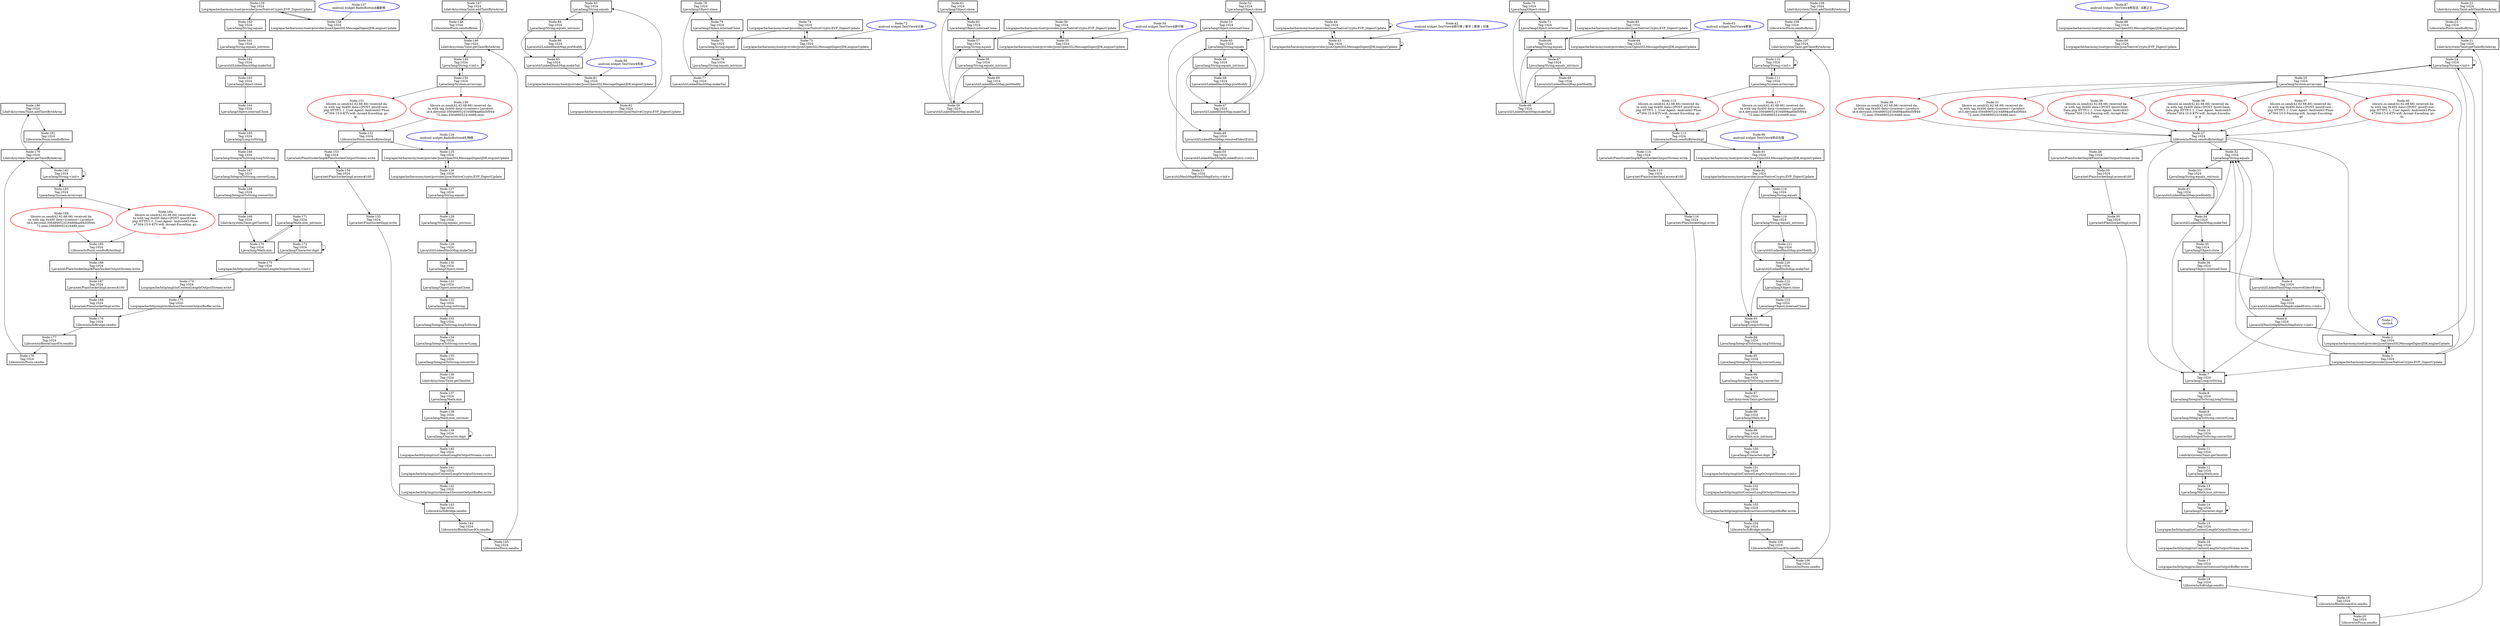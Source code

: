 digraph G {
N180 [shape=box,color=black,style=bold,label="Node:180\nTag:1024\nLdalvik/system/Taint;addTaintByteArray "];
N179 [shape=box,color=black,style=bold,label="Node:179\nTag:1024\nLdalvik/system/Taint;getTaintByteArray "];
N169 [shape=box,color=black,style=bold,label="Node:169\nTag:1024\nLdalvik/system/Taint;getTaintInt "];
N172 [shape=box,color=black,style=bold,label="Node:172\nTag:1024\nLjava/lang/Character;digit "];
N168 [shape=box,color=black,style=bold,label="Node:168\nTag:1024\nLjava/lang/IntegralToString;convertInt "];
N167 [shape=box,color=black,style=bold,label="Node:167\nTag:1024\nLjava/lang/IntegralToString;convertLong "];
N166 [shape=box,color=black,style=bold,label="Node:166\nTag:1024\nLjava/lang/IntegralToString;longToString "];
N165 [shape=box,color=black,style=bold,label="Node:165\nTag:1024\nLjava/lang/Long;toString "];
N170 [shape=box,color=black,style=bold,label="Node:170\nTag:1024\nLjava/lang/Math;min "];
N171 [shape=box,color=black,style=bold,label="Node:171\nTag:1024\nLjava/lang/Math;min_intrinsic "];
N163 [shape=box,color=black,style=bold,label="Node:163\nTag:1024\nLjava/lang/Object;clone "];
N164 [shape=box,color=black,style=bold,label="Node:164\nTag:1024\nLjava/lang/Object;internalClone "];
N182 [shape=box,color=black,style=bold,label="Node:182\nTag:1024\nLjava/lang/String;<init> "];
N160 [shape=box,color=black,style=bold,label="Node:160\nTag:1024\nLjava/lang/String;equals "];
N161 [shape=box,color=black,style=bold,label="Node:161\nTag:1024\nLjava/lang/String;equals_intrinsic "];
N183 [shape=box,color=black,style=bold,label="Node:183\nTag:1024\nLjava/lang/System;arraycopy "];
N186 [shape=box,color=black,style=bold,label="Node:186\nTag:1024\nLjava/net/PlainSocketImpl$PlainSocketOutputStream;write "];
N187 [shape=box,color=black,style=bold,label="Node:187\nTag:1024\nLjava/net/PlainSocketImpl;access$100 "];
N188 [shape=box,color=black,style=bold,label="Node:188\nTag:1024\nLjava/net/PlainSocketImpl;write "];
N162 [shape=box,color=black,style=bold,label="Node:162\nTag:1024\nLjava/util/LinkedHashMap;makeTail "];
N177 [shape=box,color=black,style=bold,label="Node:177\nTag:1024\nLlibcore/io/BlockGuardOs;sendto "];
N176 [shape=box,color=black,style=bold,label="Node:176\nTag:1024\nLlibcore/io/IoBridge;sendto "];
N178 [shape=box,color=black,style=bold,label="Node:178\nTag:1024\nLlibcore/io/Posix;sendto "];
N181 [shape=box,color=black,style=bold,label="Node:181\nTag:1024\nLlibcore/io/Posix;sendtoBytes "];
N185 [shape=box,color=black,style=bold,label="Node:185\nTag:1024\nLlibcore/io/Posix;sendtoBytesImpl "];
N159 [shape=box,color=black,style=bold,label="Node:159\nTag:1024\nLorg/apache/harmony/xnet/provider/jsse/NativeCrypto;EVP_DigestUpdate "];
N158 [shape=box,color=black,style=bold,label="Node:158\nTag:1024\nLorg/apache/harmony/xnet/provider/jsse/OpenSSLMessageDigestJDK;engineUpdate "];
N175 [shape=box,color=black,style=bold,label="Node:175\nTag:1024\nLorg/apache/http/impl/io/AbstractSessionOutputBuffer;write "];
N173 [shape=box,color=black,style=bold,label="Node:173\nTag:1024\nLorg/apache/http/impl/io/ContentLengthOutputStream;<init> "];
N174 [shape=box,color=black,style=bold,label="Node:174\nTag:1024\nLorg/apache/http/impl/io/ContentLengthOutputStream;write "];
N157 [shape=ellipse,color=blue,style=bold,label="Node:157\nandroid.widget.RadioButton$最新榜 "];
N184 [shape=ellipse,color=red,style=bold,label="Node:184\nlibcore.os.send(42.62.68.66) received da-\nta with tag 0x400 data=[POST /postEvent.-\nphp HTTP/1.1..User-Agent: Android43-Phon-\ne7304-15-0-KTV-wifi..Accept-Encoding: gz-\nip,  "];
N189 [shape=ellipse,color=red,style=bold,label="Node:189\nlibcore.os.send(42.62.68.66) received da-\nta with tag 0x400 data=[content={product-\nid:4,deviceid:356489052416489$ae64d5f944-\n72,imei:356489052416489,imsi: "];
N147 [shape=box,color=black,style=bold,label="Node:147\nTag:1024\nLdalvik/system/Taint;addTaintByteArray "];
N146 [shape=box,color=black,style=bold,label="Node:146\nTag:1024\nLdalvik/system/Taint;getTaintByteArray "];
N136 [shape=box,color=black,style=bold,label="Node:136\nTag:1024\nLdalvik/system/Taint;getTaintInt "];
N139 [shape=box,color=black,style=bold,label="Node:139\nTag:1024\nLjava/lang/Character;digit "];
N135 [shape=box,color=black,style=bold,label="Node:135\nTag:1024\nLjava/lang/IntegralToString;convertInt "];
N134 [shape=box,color=black,style=bold,label="Node:134\nTag:1024\nLjava/lang/IntegralToString;convertLong "];
N133 [shape=box,color=black,style=bold,label="Node:133\nTag:1024\nLjava/lang/IntegralToString;longToString "];
N132 [shape=box,color=black,style=bold,label="Node:132\nTag:1024\nLjava/lang/Long;toString "];
N137 [shape=box,color=black,style=bold,label="Node:137\nTag:1024\nLjava/lang/Math;min "];
N138 [shape=box,color=black,style=bold,label="Node:138\nTag:1024\nLjava/lang/Math;min_intrinsic "];
N130 [shape=box,color=black,style=bold,label="Node:130\nTag:1024\nLjava/lang/Object;clone "];
N131 [shape=box,color=black,style=bold,label="Node:131\nTag:1024\nLjava/lang/Object;internalClone "];
N149 [shape=box,color=black,style=bold,label="Node:149\nTag:1024\nLjava/lang/String;<init> "];
N127 [shape=box,color=black,style=bold,label="Node:127\nTag:1024\nLjava/lang/String;equals "];
N128 [shape=box,color=black,style=bold,label="Node:128\nTag:1024\nLjava/lang/String;equals_intrinsic "];
N150 [shape=box,color=black,style=bold,label="Node:150\nTag:1024\nLjava/lang/System;arraycopy "];
N153 [shape=box,color=black,style=bold,label="Node:153\nTag:1024\nLjava/net/PlainSocketImpl$PlainSocketOutputStream;write "];
N154 [shape=box,color=black,style=bold,label="Node:154\nTag:1024\nLjava/net/PlainSocketImpl;access$100 "];
N155 [shape=box,color=black,style=bold,label="Node:155\nTag:1024\nLjava/net/PlainSocketImpl;write "];
N129 [shape=box,color=black,style=bold,label="Node:129\nTag:1024\nLjava/util/LinkedHashMap;makeTail "];
N144 [shape=box,color=black,style=bold,label="Node:144\nTag:1024\nLlibcore/io/BlockGuardOs;sendto "];
N143 [shape=box,color=black,style=bold,label="Node:143\nTag:1024\nLlibcore/io/IoBridge;sendto "];
N145 [shape=box,color=black,style=bold,label="Node:145\nTag:1024\nLlibcore/io/Posix;sendto "];
N148 [shape=box,color=black,style=bold,label="Node:148\nTag:1024\nLlibcore/io/Posix;sendtoBytes "];
N152 [shape=box,color=black,style=bold,label="Node:152\nTag:1024\nLlibcore/io/Posix;sendtoBytesImpl "];
N126 [shape=box,color=black,style=bold,label="Node:126\nTag:1024\nLorg/apache/harmony/xnet/provider/jsse/NativeCrypto;EVP_DigestUpdate "];
N125 [shape=box,color=black,style=bold,label="Node:125\nTag:1024\nLorg/apache/harmony/xnet/provider/jsse/OpenSSLMessageDigestJDK;engineUpdate "];
N142 [shape=box,color=black,style=bold,label="Node:142\nTag:1024\nLorg/apache/http/impl/io/AbstractSessionOutputBuffer;write "];
N140 [shape=box,color=black,style=bold,label="Node:140\nTag:1024\nLorg/apache/http/impl/io/ContentLengthOutputStream;<init> "];
N141 [shape=box,color=black,style=bold,label="Node:141\nTag:1024\nLorg/apache/http/impl/io/ContentLengthOutputStream;write "];
N124 [shape=ellipse,color=blue,style=bold,label="Node:124\nandroid.widget.RadioButton$礼物榜 "];
N151 [shape=ellipse,color=red,style=bold,label="Node:151\nlibcore.os.send(42.62.68.66) received da-\nta with tag 0x400 data=[POST /postEvent.-\nphp HTTP/1.1..User-Agent: Android43-Phon-\ne7304-15-0-KTV-wifi..Accept-Encoding: gz-\nip,  "];
N156 [shape=ellipse,color=red,style=bold,label="Node:156\nlibcore.os.send(42.62.68.66) received da-\nta with tag 0x400 data=[content={product-\nid:4,deviceid:356489052416489$ae64d5f944-\n72,imei:356489052416489,imsi: "];
N83 [shape=box,color=black,style=bold,label="Node:83\nTag:1024\nLjava/lang/String;equals "];
N84 [shape=box,color=black,style=bold,label="Node:84\nTag:1024\nLjava/lang/String;equals_intrinsic "];
N85 [shape=box,color=black,style=bold,label="Node:85\nTag:1024\nLjava/util/LinkedHashMap;makeTail "];
N86 [shape=box,color=black,style=bold,label="Node:86\nTag:1024\nLjava/util/LinkedHashMap;preModify "];
N82 [shape=box,color=black,style=bold,label="Node:82\nTag:1024\nLorg/apache/harmony/xnet/provider/jsse/NativeCrypto;EVP_DigestUpdate "];
N81 [shape=box,color=black,style=bold,label="Node:81\nTag:1024\nLorg/apache/harmony/xnet/provider/jsse/OpenSSLMessageDigestJDK;engineUpdate "];
N80 [shape=ellipse,color=blue,style=bold,label="Node:80\nandroid.widget.TextView$伤感 "];
N78 [shape=box,color=black,style=bold,label="Node:78\nTag:1024\nLjava/lang/Object;clone "];
N79 [shape=box,color=black,style=bold,label="Node:79\nTag:1024\nLjava/lang/Object;internalClone "];
N75 [shape=box,color=black,style=bold,label="Node:75\nTag:1024\nLjava/lang/String;equals "];
N76 [shape=box,color=black,style=bold,label="Node:76\nTag:1024\nLjava/lang/String;equals_intrinsic "];
N77 [shape=box,color=black,style=bold,label="Node:77\nTag:1024\nLjava/util/LinkedHashMap;makeTail "];
N74 [shape=box,color=black,style=bold,label="Node:74\nTag:1024\nLorg/apache/harmony/xnet/provider/jsse/NativeCrypto;EVP_DigestUpdate "];
N73 [shape=box,color=black,style=bold,label="Node:73\nTag:1024\nLorg/apache/harmony/xnet/provider/jsse/OpenSSLMessageDigestJDK;engineUpdate "];
N72 [shape=ellipse,color=blue,style=bold,label="Node:72\nandroid.widget.TextView$分类 "];
N61 [shape=box,color=black,style=bold,label="Node:61\nTag:1024\nLjava/lang/Object;clone "];
N62 [shape=box,color=black,style=bold,label="Node:62\nTag:1024\nLjava/lang/Object;internalClone "];
N57 [shape=box,color=black,style=bold,label="Node:57\nTag:1024\nLjava/lang/String;equals "];
N58 [shape=box,color=black,style=bold,label="Node:58\nTag:1024\nLjava/lang/String;equals_intrinsic "];
N59 [shape=box,color=black,style=bold,label="Node:59\nTag:1024\nLjava/util/LinkedHashMap;makeTail "];
N60 [shape=box,color=black,style=bold,label="Node:60\nTag:1024\nLjava/util/LinkedHashMap;preModify "];
N56 [shape=box,color=black,style=bold,label="Node:56\nTag:1024\nLorg/apache/harmony/xnet/provider/jsse/NativeCrypto;EVP_DigestUpdate "];
N55 [shape=box,color=black,style=bold,label="Node:55\nTag:1024\nLorg/apache/harmony/xnet/provider/jsse/OpenSSLMessageDigestJDK;engineUpdate "];
N54 [shape=ellipse,color=blue,style=bold,label="Node:54\nandroid.widget.TextView$排行榜 "];
N52 [shape=box,color=black,style=bold,label="Node:52\nTag:1024\nLjava/lang/Object;clone "];
N53 [shape=box,color=black,style=bold,label="Node:53\nTag:1024\nLjava/lang/Object;internalClone "];
N45 [shape=box,color=black,style=bold,label="Node:45\nTag:1024\nLjava/lang/String;equals "];
N46 [shape=box,color=black,style=bold,label="Node:46\nTag:1024\nLjava/lang/String;equals_intrinsic "];
N51 [shape=box,color=black,style=bold,label="Node:51\nTag:1024\nLjava/util/HashMap$HashMapEntry;<init> "];
N50 [shape=box,color=black,style=bold,label="Node:50\nTag:1024\nLjava/util/LinkedHashMap$LinkedEntry;<init> "];
N47 [shape=box,color=black,style=bold,label="Node:47\nTag:1024\nLjava/util/LinkedHashMap;makeTail "];
N48 [shape=box,color=black,style=bold,label="Node:48\nTag:1024\nLjava/util/LinkedHashMap;preModify "];
N49 [shape=box,color=black,style=bold,label="Node:49\nTag:1024\nLjava/util/LinkedHashMap;removeEldestEntry "];
N44 [shape=box,color=black,style=bold,label="Node:44\nTag:1024\nLorg/apache/harmony/xnet/provider/jsse/NativeCrypto;EVP_DigestUpdate "];
N43 [shape=box,color=black,style=bold,label="Node:43\nTag:1024\nLorg/apache/harmony/xnet/provider/jsse/OpenSSLMessageDigestJDK;engineUpdate "];
N42 [shape=ellipse,color=blue,style=bold,label="Node:42\nandroid.widget.TextView$排行榜 | 歌手 | 歌单 | 分类 "];
N70 [shape=box,color=black,style=bold,label="Node:70\nTag:1024\nLjava/lang/Object;clone "];
N71 [shape=box,color=black,style=bold,label="Node:71\nTag:1024\nLjava/lang/Object;internalClone "];
N66 [shape=box,color=black,style=bold,label="Node:66\nTag:1024\nLjava/lang/String;equals "];
N67 [shape=box,color=black,style=bold,label="Node:67\nTag:1024\nLjava/lang/String;equals_intrinsic "];
N68 [shape=box,color=black,style=bold,label="Node:68\nTag:1024\nLjava/util/LinkedHashMap;makeTail "];
N69 [shape=box,color=black,style=bold,label="Node:69\nTag:1024\nLjava/util/LinkedHashMap;preModify "];
N65 [shape=box,color=black,style=bold,label="Node:65\nTag:1024\nLorg/apache/harmony/xnet/provider/jsse/NativeCrypto;EVP_DigestUpdate "];
N64 [shape=box,color=black,style=bold,label="Node:64\nTag:1024\nLorg/apache/harmony/xnet/provider/jsse/OpenSSLMessageDigestJDK;engineUpdate "];
N63 [shape=ellipse,color=blue,style=bold,label="Node:63\nandroid.widget.TextView$歌单 "];
N108 [shape=box,color=black,style=bold,label="Node:108\nTag:1024\nLdalvik/system/Taint;addTaintByteArray "];
N107 [shape=box,color=black,style=bold,label="Node:107\nTag:1024\nLdalvik/system/Taint;getTaintByteArray "];
N97 [shape=box,color=black,style=bold,label="Node:97\nTag:1024\nLdalvik/system/Taint;getTaintInt "];
N100 [shape=box,color=black,style=bold,label="Node:100\nTag:1024\nLjava/lang/Character;digit "];
N96 [shape=box,color=black,style=bold,label="Node:96\nTag:1024\nLjava/lang/IntegralToString;convertInt "];
N95 [shape=box,color=black,style=bold,label="Node:95\nTag:1024\nLjava/lang/IntegralToString;convertLong "];
N94 [shape=box,color=black,style=bold,label="Node:94\nTag:1024\nLjava/lang/IntegralToString;longToString "];
N93 [shape=box,color=black,style=bold,label="Node:93\nTag:1024\nLjava/lang/Long;toString "];
N98 [shape=box,color=black,style=bold,label="Node:98\nTag:1024\nLjava/lang/Math;min "];
N99 [shape=box,color=black,style=bold,label="Node:99\nTag:1024\nLjava/lang/Math;min_intrinsic "];
N122 [shape=box,color=black,style=bold,label="Node:122\nTag:1024\nLjava/lang/Object;clone "];
N123 [shape=box,color=black,style=bold,label="Node:123\nTag:1024\nLjava/lang/Object;internalClone "];
N110 [shape=box,color=black,style=bold,label="Node:110\nTag:1024\nLjava/lang/String;<init> "];
N118 [shape=box,color=black,style=bold,label="Node:118\nTag:1024\nLjava/lang/String;equals "];
N119 [shape=box,color=black,style=bold,label="Node:119\nTag:1024\nLjava/lang/String;equals_intrinsic "];
N111 [shape=box,color=black,style=bold,label="Node:111\nTag:1024\nLjava/lang/System;arraycopy "];
N114 [shape=box,color=black,style=bold,label="Node:114\nTag:1024\nLjava/net/PlainSocketImpl$PlainSocketOutputStream;write "];
N115 [shape=box,color=black,style=bold,label="Node:115\nTag:1024\nLjava/net/PlainSocketImpl;access$100 "];
N116 [shape=box,color=black,style=bold,label="Node:116\nTag:1024\nLjava/net/PlainSocketImpl;write "];
N120 [shape=box,color=black,style=bold,label="Node:120\nTag:1024\nLjava/util/LinkedHashMap;makeTail "];
N121 [shape=box,color=black,style=bold,label="Node:121\nTag:1024\nLjava/util/LinkedHashMap;preModify "];
N105 [shape=box,color=black,style=bold,label="Node:105\nTag:1024\nLlibcore/io/BlockGuardOs;sendto "];
N104 [shape=box,color=black,style=bold,label="Node:104\nTag:1024\nLlibcore/io/IoBridge;sendto "];
N106 [shape=box,color=black,style=bold,label="Node:106\nTag:1024\nLlibcore/io/Posix;sendto "];
N109 [shape=box,color=black,style=bold,label="Node:109\nTag:1024\nLlibcore/io/Posix;sendtoBytes "];
N113 [shape=box,color=black,style=bold,label="Node:113\nTag:1024\nLlibcore/io/Posix;sendtoBytesImpl "];
N92 [shape=box,color=black,style=bold,label="Node:92\nTag:1024\nLorg/apache/harmony/xnet/provider/jsse/NativeCrypto;EVP_DigestUpdate "];
N91 [shape=box,color=black,style=bold,label="Node:91\nTag:1024\nLorg/apache/harmony/xnet/provider/jsse/OpenSSLMessageDigestJDK;engineUpdate "];
N103 [shape=box,color=black,style=bold,label="Node:103\nTag:1024\nLorg/apache/http/impl/io/AbstractSessionOutputBuffer;write "];
N101 [shape=box,color=black,style=bold,label="Node:101\nTag:1024\nLorg/apache/http/impl/io/ContentLengthOutputStream;<init> "];
N102 [shape=box,color=black,style=bold,label="Node:102\nTag:1024\nLorg/apache/http/impl/io/ContentLengthOutputStream;write "];
N90 [shape=ellipse,color=blue,style=bold,label="Node:90\nandroid.widget.TextView$附近在唱 "];
N112 [shape=ellipse,color=red,style=bold,label="Node:112\nlibcore.os.send(42.62.68.66) received da-\nta with tag 0x400 data=[POST /postEvent.-\nphp HTTP/1.1..User-Agent: Android43-Phon-\ne7304-15-0-KTV-wifi..Accept-Encoding: gz-\nip,  "];
N117 [shape=ellipse,color=red,style=bold,label="Node:117\nlibcore.os.send(42.62.68.66) received da-\nta with tag 0x400 data=[content={product-\nid:4,deviceid:356489052416489$ae64d5f944-\n72,imei:356489052416489,imsi: "];
N89 [shape=box,color=black,style=bold,label="Node:89\nTag:1024\nLorg/apache/harmony/xnet/provider/jsse/NativeCrypto;EVP_DigestUpdate "];
N88 [shape=box,color=black,style=bold,label="Node:88\nTag:1024\nLorg/apache/harmony/xnet/provider/jsse/OpenSSLMessageDigestJDK;engineUpdate "];
N87 [shape=ellipse,color=blue,style=bold,label="Node:87\nandroid.widget.TextView$陈奕迅 - K歌之王 "];
N22 [shape=box,color=black,style=bold,label="Node:22\nTag:1024\nLdalvik/system/Taint;addTaintByteArray "];
N21 [shape=box,color=black,style=bold,label="Node:21\nTag:1024\nLdalvik/system/Taint;getTaintByteArray "];
N11 [shape=box,color=black,style=bold,label="Node:11\nTag:1024\nLdalvik/system/Taint;getTaintInt "];
N14 [shape=box,color=black,style=bold,label="Node:14\nTag:1024\nLjava/lang/Character;digit "];
N10 [shape=box,color=black,style=bold,label="Node:10\nTag:1024\nLjava/lang/IntegralToString;convertInt "];
N9 [shape=box,color=black,style=bold,label="Node:9\nTag:1024\nLjava/lang/IntegralToString;convertLong "];
N8 [shape=box,color=black,style=bold,label="Node:8\nTag:1024\nLjava/lang/IntegralToString;longToString "];
N7 [shape=box,color=black,style=bold,label="Node:7\nTag:1024\nLjava/lang/Long;toString "];
N12 [shape=box,color=black,style=bold,label="Node:12\nTag:1024\nLjava/lang/Math;min "];
N13 [shape=box,color=black,style=bold,label="Node:13\nTag:1024\nLjava/lang/Math;min_intrinsic "];
N35 [shape=box,color=black,style=bold,label="Node:35\nTag:1024\nLjava/lang/Object;clone "];
N36 [shape=box,color=black,style=bold,label="Node:36\nTag:1024\nLjava/lang/Object;internalClone "];
N24 [shape=box,color=black,style=bold,label="Node:24\nTag:1024\nLjava/lang/String;<init> "];
N32 [shape=box,color=black,style=bold,label="Node:32\nTag:1024\nLjava/lang/String;equals "];
N33 [shape=box,color=black,style=bold,label="Node:33\nTag:1024\nLjava/lang/String;equals_intrinsic "];
N25 [shape=box,color=black,style=bold,label="Node:25\nTag:1024\nLjava/lang/System;arraycopy "];
N28 [shape=box,color=black,style=bold,label="Node:28\nTag:1024\nLjava/net/PlainSocketImpl$PlainSocketOutputStream;write "];
N29 [shape=box,color=black,style=bold,label="Node:29\nTag:1024\nLjava/net/PlainSocketImpl;access$100 "];
N30 [shape=box,color=black,style=bold,label="Node:30\nTag:1024\nLjava/net/PlainSocketImpl;write "];
N6 [shape=box,color=black,style=bold,label="Node:6\nTag:1024\nLjava/util/HashMap$HashMapEntry;<init> "];
N5 [shape=box,color=black,style=bold,label="Node:5\nTag:1024\nLjava/util/LinkedHashMap$LinkedEntry;<init> "];
N34 [shape=box,color=black,style=bold,label="Node:34\nTag:1024\nLjava/util/LinkedHashMap;makeTail "];
N41 [shape=box,color=black,style=bold,label="Node:41\nTag:1024\nLjava/util/LinkedHashMap;preModify "];
N4 [shape=box,color=black,style=bold,label="Node:4\nTag:1024\nLjava/util/LinkedHashMap;removeEldestEntry "];
N19 [shape=box,color=black,style=bold,label="Node:19\nTag:1024\nLlibcore/io/BlockGuardOs;sendto "];
N18 [shape=box,color=black,style=bold,label="Node:18\nTag:1024\nLlibcore/io/IoBridge;sendto "];
N20 [shape=box,color=black,style=bold,label="Node:20\nTag:1024\nLlibcore/io/Posix;sendto "];
N23 [shape=box,color=black,style=bold,label="Node:23\nTag:1024\nLlibcore/io/Posix;sendtoBytes "];
N27 [shape=box,color=black,style=bold,label="Node:27\nTag:1024\nLlibcore/io/Posix;sendtoBytesImpl "];
N3 [shape=box,color=black,style=bold,label="Node:3\nTag:1024\nLorg/apache/harmony/xnet/provider/jsse/NativeCrypto;EVP_DigestUpdate "];
N2 [shape=box,color=black,style=bold,label="Node:2\nTag:1024\nLorg/apache/harmony/xnet/provider/jsse/OpenSSLMessageDigestJDK;engineUpdate "];
N17 [shape=box,color=black,style=bold,label="Node:17\nTag:1024\nLorg/apache/http/impl/io/AbstractSessionOutputBuffer;write "];
N15 [shape=box,color=black,style=bold,label="Node:15\nTag:1024\nLorg/apache/http/impl/io/ContentLengthOutputStream;<init> "];
N16 [shape=box,color=black,style=bold,label="Node:16\nTag:1024\nLorg/apache/http/impl/io/ContentLengthOutputStream;write "];
N26 [shape=ellipse,color=red,style=bold,label="Node:26\nlibcore.os.send(42.62.68.66) received da-\nta with tag 0x400 data=[POST /postClient-\nData.php HTTP/1.1..User-Agent: Android43-\n-Phone7304-15-0-Fanxing-wifi..Accept-Enc-\nodin "];
N38 [shape=ellipse,color=red,style=bold,label="Node:38\nlibcore.os.send(42.62.68.66) received da-\nta with tag 0x400 data=[POST /postClient-\nData.php HTTP/1.1..User-Agent: Android43-\n-Phone7304-15-0-KTV-wifi..Accept-Encodin-\ng: g "];
N37 [shape=ellipse,color=red,style=bold,label="Node:37\nlibcore.os.send(42.62.68.66) received da-\nta with tag 0x400 data=[POST /postEvent.-\nphp HTTP/1.1..User-Agent: Android43-Phon-\ne7304-15-0-Fanxing-wifi..Accept-Encoding-\n: gz "];
N40 [shape=ellipse,color=red,style=bold,label="Node:40\nlibcore.os.send(42.62.68.66) received da-\nta with tag 0x400 data=[POST /postEvent.-\nphp HTTP/1.1..User-Agent: Android43-Phon-\ne7304-15-0-KTV-wifi..Accept-Encoding: gz-\nip,  "];
N39 [shape=ellipse,color=red,style=bold,label="Node:39\nlibcore.os.send(42.62.68.66) received da-\nta with tag 0x400 data=[content={product-\nid:4,deviceid:356489052416489$ae64d5f944-\n72,imei:356489052416489,imsi: "];
N31 [shape=ellipse,color=red,style=bold,label="Node:31\nlibcore.os.send(42.62.68.66) received da-\nta with tag 0x400 data=[content={product-\nid:5,deviceid:356489052416489$ae64d5f944-\n72,imei:356489052416489,imsi: "];
N1 [shape=ellipse,color=blue,style=bold,label="Node:1\nonclick"];
N180 -> N181;
N179 -> N180;
N179 -> N182;
N169 -> N170;
N172 -> N172;
N172 -> N173;
N168 -> N169;
N167 -> N168;
N166 -> N167;
N165 -> N166;
N170 -> N171;
N171 -> N172;
N171 -> N170;
N163 -> N164;
N164 -> N165;
N182 -> N182;
N182 -> N183;
N160 -> N161;
N161 -> N162;
N183 -> N182;
N183 -> N184;
N183 -> N189;
N186 -> N187;
N187 -> N188;
N188 -> N176;
N162 -> N163;
N177 -> N178;
N176 -> N177;
N178 -> N179;
N181 -> N179;
N185 -> N186;
N159 -> N160;
N159 -> N158;
N158 -> N159;
N175 -> N176;
N173 -> N174;
N174 -> N175;
N157 -> N158;
N184 -> N185;
N189 -> N185;
N147 -> N148;
N146 -> N147;
N146 -> N149;
N136 -> N137;
N139 -> N139;
N139 -> N140;
N135 -> N136;
N134 -> N135;
N133 -> N134;
N132 -> N133;
N137 -> N138;
N138 -> N139;
N138 -> N137;
N130 -> N131;
N131 -> N132;
N149 -> N149;
N149 -> N150;
N127 -> N128;
N128 -> N129;
N150 -> N149;
N150 -> N151;
N150 -> N156;
N153 -> N154;
N154 -> N155;
N155 -> N143;
N129 -> N130;
N144 -> N145;
N143 -> N144;
N145 -> N146;
N148 -> N146;
N152 -> N153;
N152 -> N125;
N126 -> N127;
N126 -> N125;
N125 -> N126;
N142 -> N143;
N140 -> N141;
N141 -> N142;
N124 -> N125;
N151 -> N152;
N156 -> N152;
N83 -> N84;
N84 -> N85;
N84 -> N86;
N85 -> N83;
N85 -> N81;
N86 -> N85;
N82 -> N83;
N81 -> N82;
N80 -> N81;
N78 -> N79;
N79 -> N75;
N75 -> N76;
N76 -> N77;
N77 -> N78;
N74 -> N75;
N74 -> N73;
N73 -> N74;
N72 -> N73;
N61 -> N62;
N62 -> N57;
N57 -> N58;
N58 -> N59;
N58 -> N60;
N59 -> N61;
N59 -> N57;
N60 -> N59;
N56 -> N57;
N56 -> N55;
N55 -> N56;
N54 -> N55;
N52 -> N53;
N53 -> N45;
N53 -> N49;
N45 -> N46;
N46 -> N47;
N46 -> N48;
N51 -> N45;
N50 -> N51;
N47 -> N52;
N47 -> N45;
N47 -> N49;
N48 -> N47;
N49 -> N50;
N44 -> N45;
N44 -> N44;
N44 -> N43;
N43 -> N44;
N43 -> N43;
N42 -> N43;
N70 -> N71;
N71 -> N66;
N66 -> N67;
N67 -> N68;
N67 -> N69;
N68 -> N70;
N68 -> N66;
N69 -> N68;
N65 -> N66;
N65 -> N64;
N64 -> N65;
N63 -> N64;
N108 -> N109;
N107 -> N108;
N107 -> N110;
N97 -> N98;
N100 -> N100;
N100 -> N101;
N96 -> N97;
N95 -> N96;
N94 -> N95;
N93 -> N94;
N98 -> N99;
N99 -> N100;
N99 -> N98;
N122 -> N123;
N123 -> N93;
N110 -> N110;
N110 -> N111;
N118 -> N119;
N119 -> N120;
N119 -> N121;
N111 -> N110;
N111 -> N112;
N111 -> N117;
N114 -> N115;
N115 -> N116;
N116 -> N104;
N120 -> N93;
N120 -> N122;
N120 -> N118;
N121 -> N120;
N105 -> N106;
N104 -> N105;
N106 -> N107;
N109 -> N107;
N113 -> N114;
N113 -> N91;
N92 -> N93;
N92 -> N118;
N92 -> N91;
N91 -> N92;
N103 -> N104;
N101 -> N102;
N102 -> N103;
N90 -> N91;
N112 -> N113;
N117 -> N113;
N88 -> N89;
N87 -> N88;
N22 -> N23;
N21 -> N22;
N21 -> N24;
N11 -> N12;
N14 -> N14;
N14 -> N15;
N10 -> N11;
N9 -> N10;
N8 -> N9;
N7 -> N8;
N12 -> N13;
N13 -> N14;
N13 -> N12;
N35 -> N36;
N36 -> N7;
N36 -> N32;
N36 -> N4;
N24 -> N24;
N24 -> N25;
N24 -> N2;
N32 -> N33;
N33 -> N34;
N33 -> N41;
N25 -> N24;
N25 -> N26;
N25 -> N38;
N25 -> N37;
N25 -> N40;
N25 -> N39;
N25 -> N31;
N28 -> N29;
N29 -> N30;
N30 -> N18;
N6 -> N7;
N6 -> N32;
N6 -> N2;
N5 -> N6;
N34 -> N7;
N34 -> N35;
N34 -> N32;
N41 -> N34;
N4 -> N5;
N19 -> N20;
N18 -> N19;
N20 -> N21;
N23 -> N21;
N27 -> N7;
N27 -> N32;
N27 -> N28;
N27 -> N4;
N27 -> N2;
N3 -> N7;
N3 -> N24;
N3 -> N32;
N3 -> N25;
N3 -> N4;
N3 -> N2;
N2 -> N3;
N17 -> N18;
N15 -> N16;
N16 -> N17;
N26 -> N27;
N38 -> N27;
N37 -> N27;
N40 -> N27;
N39 -> N27;
N31 -> N27;
N1 -> N2;
}